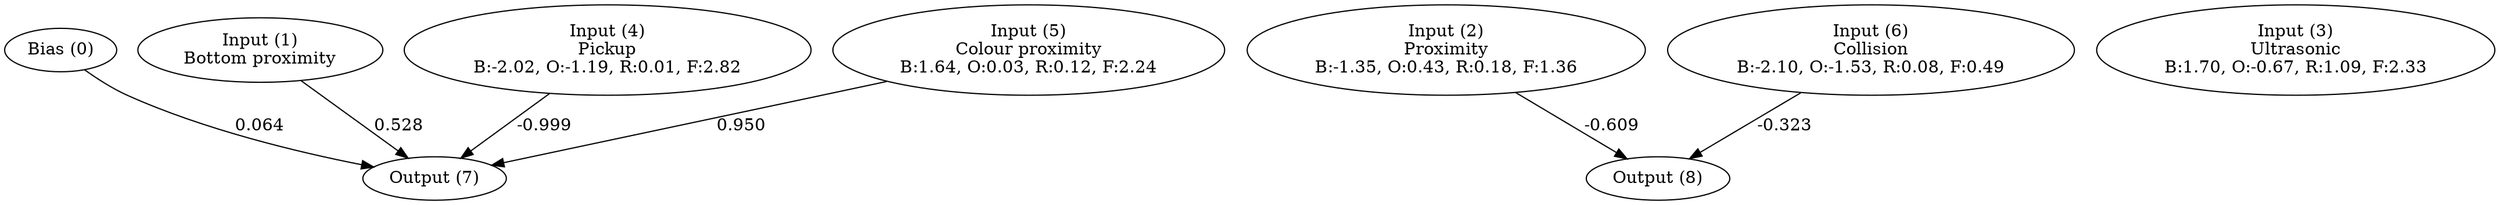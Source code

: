 digraph G {
  0 [ label="Bias (0)" ];
  1 [ label="Input (1)\nBottom proximity" ];
  2 [ label="Input (2)\nProximity\nB:-1.35, O:0.43, R:0.18, F:1.36" ];
  3 [ label="Input (3)\nUltrasonic\nB:1.70, O:-0.67, R:1.09, F:2.33" ];
  4 [ label="Input (4)\nPickup\nB:-2.02, O:-1.19, R:0.01, F:2.82" ];
  5 [ label="Input (5)\nColour proximity\nB:1.64, O:0.03, R:0.12, F:2.24" ];
  6 [ label="Input (6)\nCollision\nB:-2.10, O:-1.53, R:0.08, F:0.49" ];
  7 [ label="Output (7)" ];
  8 [ label="Output (8)" ];
  { rank=same 0 1 2 3 4 5 6 }
  { rank=same 7 8 }
  0 -> 7 [ label="0.064" ];
  1 -> 7 [ label="0.528" ];
  2 -> 8 [ label="-0.609" ];
  4 -> 7 [ label="-0.999" ];
  5 -> 7 [ label="0.950" ];
  6 -> 8 [ label="-0.323" ];
}
